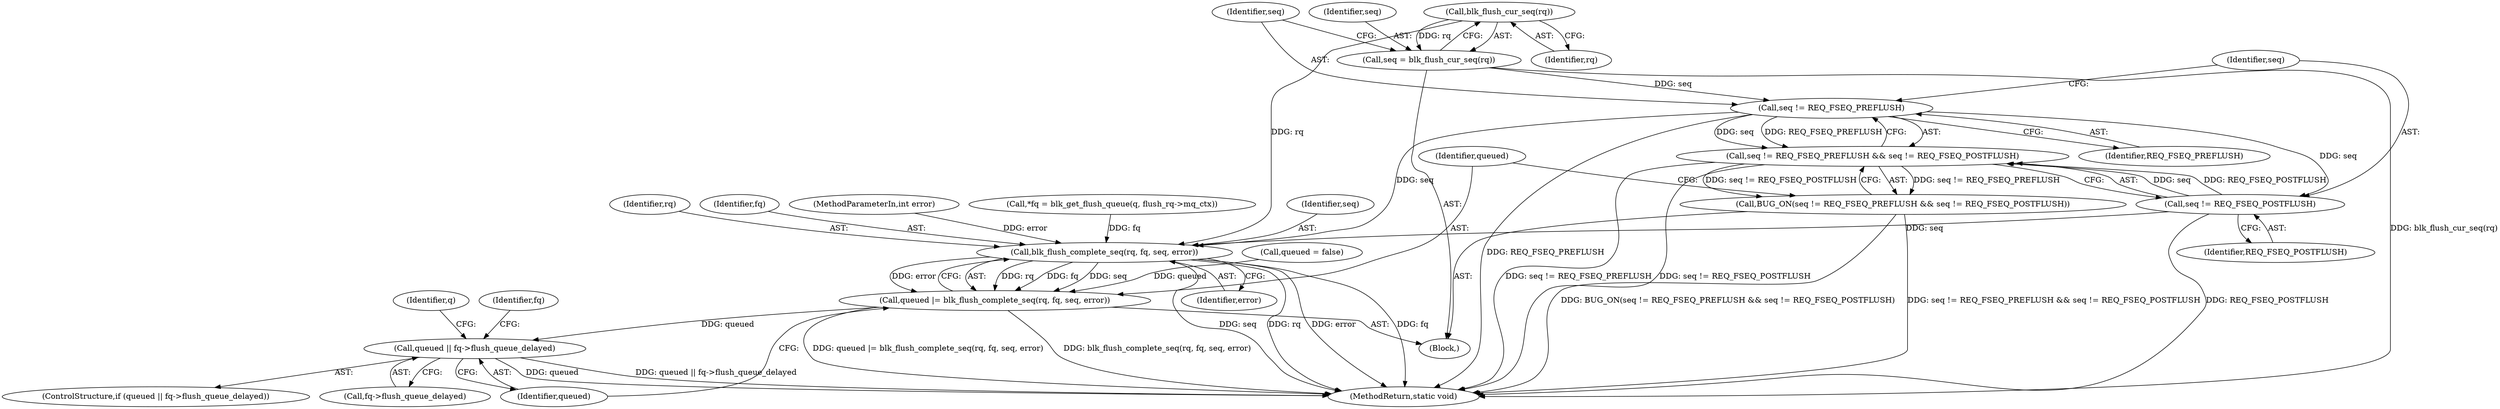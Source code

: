 digraph "0_linux_0048b4837affd153897ed1222283492070027aa9_0@pointer" {
"1000203" [label="(Call,blk_flush_cur_seq(rq))"];
"1000201" [label="(Call,seq = blk_flush_cur_seq(rq))"];
"1000207" [label="(Call,seq != REQ_FSEQ_PREFLUSH)"];
"1000206" [label="(Call,seq != REQ_FSEQ_PREFLUSH && seq != REQ_FSEQ_POSTFLUSH)"];
"1000205" [label="(Call,BUG_ON(seq != REQ_FSEQ_PREFLUSH && seq != REQ_FSEQ_POSTFLUSH))"];
"1000210" [label="(Call,seq != REQ_FSEQ_POSTFLUSH)"];
"1000215" [label="(Call,blk_flush_complete_seq(rq, fq, seq, error))"];
"1000213" [label="(Call,queued |= blk_flush_complete_seq(rq, fq, seq, error))"];
"1000221" [label="(Call,queued || fq->flush_queue_delayed)"];
"1000218" [label="(Identifier,seq)"];
"1000116" [label="(Call,queued = false)"];
"1000203" [label="(Call,blk_flush_cur_seq(rq))"];
"1000216" [label="(Identifier,rq)"];
"1000223" [label="(Call,fq->flush_queue_delayed)"];
"1000213" [label="(Call,queued |= blk_flush_complete_seq(rq, fq, seq, error))"];
"1000215" [label="(Call,blk_flush_complete_seq(rq, fq, seq, error))"];
"1000202" [label="(Identifier,seq)"];
"1000217" [label="(Identifier,fq)"];
"1000220" [label="(ControlStructure,if (queued || fq->flush_queue_delayed))"];
"1000212" [label="(Identifier,REQ_FSEQ_POSTFLUSH)"];
"1000204" [label="(Identifier,rq)"];
"1000210" [label="(Call,seq != REQ_FSEQ_POSTFLUSH)"];
"1000201" [label="(Call,seq = blk_flush_cur_seq(rq))"];
"1000235" [label="(Identifier,fq)"];
"1000222" [label="(Identifier,queued)"];
"1000199" [label="(Block,)"];
"1000221" [label="(Call,queued || fq->flush_queue_delayed)"];
"1000219" [label="(Identifier,error)"];
"1000209" [label="(Identifier,REQ_FSEQ_PREFLUSH)"];
"1000207" [label="(Call,seq != REQ_FSEQ_PREFLUSH)"];
"1000229" [label="(Identifier,q)"];
"1000214" [label="(Identifier,queued)"];
"1000206" [label="(Call,seq != REQ_FSEQ_PREFLUSH && seq != REQ_FSEQ_POSTFLUSH)"];
"1000205" [label="(Call,BUG_ON(seq != REQ_FSEQ_PREFLUSH && seq != REQ_FSEQ_POSTFLUSH))"];
"1000208" [label="(Identifier,seq)"];
"1000211" [label="(Identifier,seq)"];
"1000248" [label="(MethodReturn,static void)"];
"1000106" [label="(MethodParameterIn,int error)"];
"1000126" [label="(Call,*fq = blk_get_flush_queue(q, flush_rq->mq_ctx))"];
"1000203" -> "1000201"  [label="AST: "];
"1000203" -> "1000204"  [label="CFG: "];
"1000204" -> "1000203"  [label="AST: "];
"1000201" -> "1000203"  [label="CFG: "];
"1000203" -> "1000201"  [label="DDG: rq"];
"1000203" -> "1000215"  [label="DDG: rq"];
"1000201" -> "1000199"  [label="AST: "];
"1000202" -> "1000201"  [label="AST: "];
"1000208" -> "1000201"  [label="CFG: "];
"1000201" -> "1000248"  [label="DDG: blk_flush_cur_seq(rq)"];
"1000201" -> "1000207"  [label="DDG: seq"];
"1000207" -> "1000206"  [label="AST: "];
"1000207" -> "1000209"  [label="CFG: "];
"1000208" -> "1000207"  [label="AST: "];
"1000209" -> "1000207"  [label="AST: "];
"1000211" -> "1000207"  [label="CFG: "];
"1000206" -> "1000207"  [label="CFG: "];
"1000207" -> "1000248"  [label="DDG: REQ_FSEQ_PREFLUSH"];
"1000207" -> "1000206"  [label="DDG: seq"];
"1000207" -> "1000206"  [label="DDG: REQ_FSEQ_PREFLUSH"];
"1000207" -> "1000210"  [label="DDG: seq"];
"1000207" -> "1000215"  [label="DDG: seq"];
"1000206" -> "1000205"  [label="AST: "];
"1000206" -> "1000210"  [label="CFG: "];
"1000210" -> "1000206"  [label="AST: "];
"1000205" -> "1000206"  [label="CFG: "];
"1000206" -> "1000248"  [label="DDG: seq != REQ_FSEQ_PREFLUSH"];
"1000206" -> "1000248"  [label="DDG: seq != REQ_FSEQ_POSTFLUSH"];
"1000206" -> "1000205"  [label="DDG: seq != REQ_FSEQ_PREFLUSH"];
"1000206" -> "1000205"  [label="DDG: seq != REQ_FSEQ_POSTFLUSH"];
"1000210" -> "1000206"  [label="DDG: seq"];
"1000210" -> "1000206"  [label="DDG: REQ_FSEQ_POSTFLUSH"];
"1000205" -> "1000199"  [label="AST: "];
"1000214" -> "1000205"  [label="CFG: "];
"1000205" -> "1000248"  [label="DDG: BUG_ON(seq != REQ_FSEQ_PREFLUSH && seq != REQ_FSEQ_POSTFLUSH)"];
"1000205" -> "1000248"  [label="DDG: seq != REQ_FSEQ_PREFLUSH && seq != REQ_FSEQ_POSTFLUSH"];
"1000210" -> "1000212"  [label="CFG: "];
"1000211" -> "1000210"  [label="AST: "];
"1000212" -> "1000210"  [label="AST: "];
"1000210" -> "1000248"  [label="DDG: REQ_FSEQ_POSTFLUSH"];
"1000210" -> "1000215"  [label="DDG: seq"];
"1000215" -> "1000213"  [label="AST: "];
"1000215" -> "1000219"  [label="CFG: "];
"1000216" -> "1000215"  [label="AST: "];
"1000217" -> "1000215"  [label="AST: "];
"1000218" -> "1000215"  [label="AST: "];
"1000219" -> "1000215"  [label="AST: "];
"1000213" -> "1000215"  [label="CFG: "];
"1000215" -> "1000248"  [label="DDG: rq"];
"1000215" -> "1000248"  [label="DDG: error"];
"1000215" -> "1000248"  [label="DDG: fq"];
"1000215" -> "1000248"  [label="DDG: seq"];
"1000215" -> "1000213"  [label="DDG: rq"];
"1000215" -> "1000213"  [label="DDG: fq"];
"1000215" -> "1000213"  [label="DDG: seq"];
"1000215" -> "1000213"  [label="DDG: error"];
"1000126" -> "1000215"  [label="DDG: fq"];
"1000106" -> "1000215"  [label="DDG: error"];
"1000213" -> "1000199"  [label="AST: "];
"1000214" -> "1000213"  [label="AST: "];
"1000222" -> "1000213"  [label="CFG: "];
"1000213" -> "1000248"  [label="DDG: queued |= blk_flush_complete_seq(rq, fq, seq, error)"];
"1000213" -> "1000248"  [label="DDG: blk_flush_complete_seq(rq, fq, seq, error)"];
"1000116" -> "1000213"  [label="DDG: queued"];
"1000213" -> "1000221"  [label="DDG: queued"];
"1000221" -> "1000220"  [label="AST: "];
"1000221" -> "1000222"  [label="CFG: "];
"1000221" -> "1000223"  [label="CFG: "];
"1000222" -> "1000221"  [label="AST: "];
"1000223" -> "1000221"  [label="AST: "];
"1000229" -> "1000221"  [label="CFG: "];
"1000235" -> "1000221"  [label="CFG: "];
"1000221" -> "1000248"  [label="DDG: queued || fq->flush_queue_delayed"];
"1000221" -> "1000248"  [label="DDG: queued"];
}
